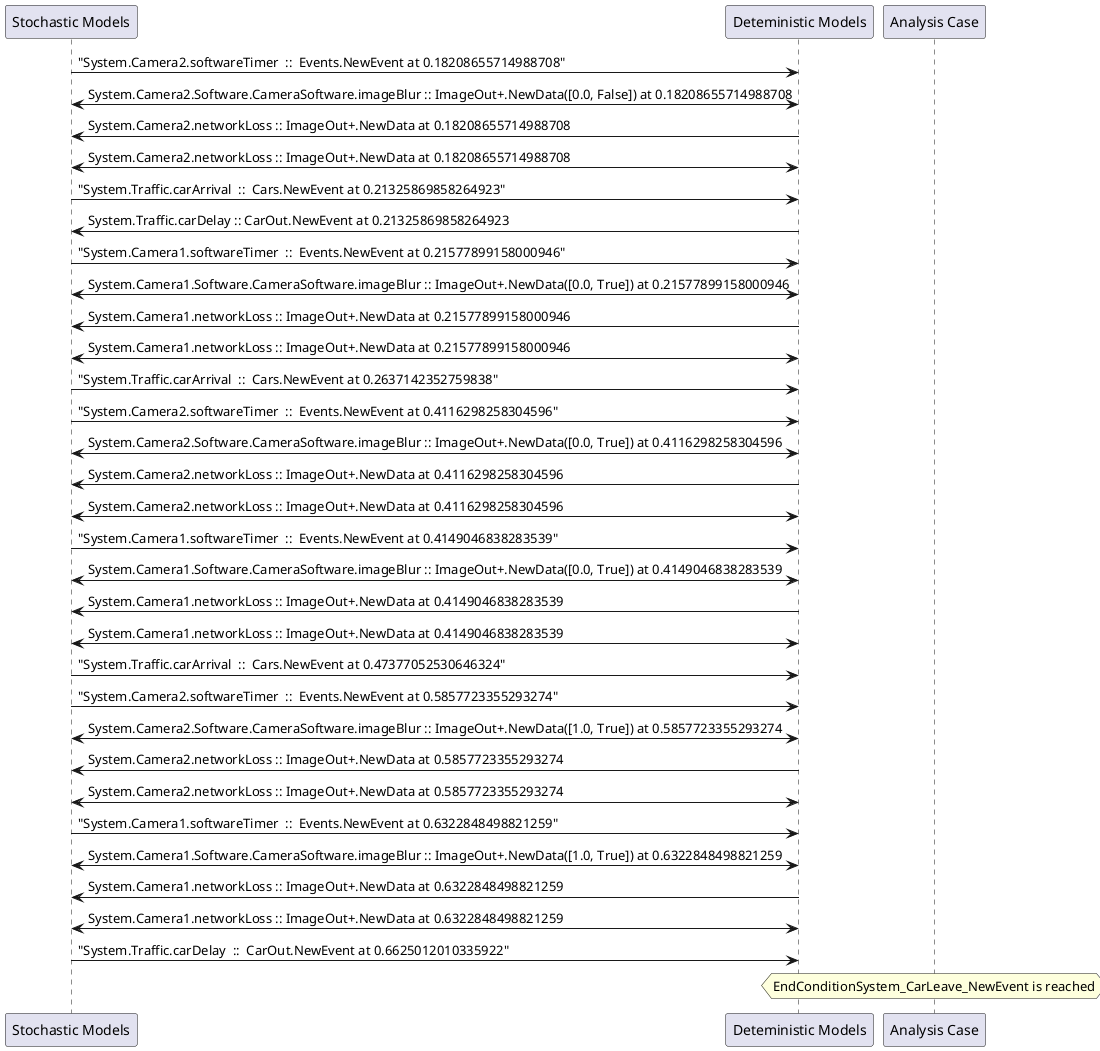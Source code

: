 
	@startuml
	participant "Stochastic Models" as stochmodel
	participant "Deteministic Models" as detmodel
	participant "Analysis Case" as analysis
	{17227_stop} stochmodel -> detmodel : "System.Camera2.softwareTimer  ::  Events.NewEvent at 0.18208655714988708"
detmodel <-> stochmodel : System.Camera2.Software.CameraSoftware.imageBlur :: ImageOut+.NewData([0.0, False]) at 0.18208655714988708
detmodel -> stochmodel : System.Camera2.networkLoss :: ImageOut+.NewData at 0.18208655714988708
detmodel <-> stochmodel : System.Camera2.networkLoss :: ImageOut+.NewData at 0.18208655714988708
{17243_stop} stochmodel -> detmodel : "System.Traffic.carArrival  ::  Cars.NewEvent at 0.21325869858264923"
{17249_start} detmodel -> stochmodel : System.Traffic.carDelay :: CarOut.NewEvent at 0.21325869858264923
{17212_stop} stochmodel -> detmodel : "System.Camera1.softwareTimer  ::  Events.NewEvent at 0.21577899158000946"
detmodel <-> stochmodel : System.Camera1.Software.CameraSoftware.imageBlur :: ImageOut+.NewData([0.0, True]) at 0.21577899158000946
detmodel -> stochmodel : System.Camera1.networkLoss :: ImageOut+.NewData at 0.21577899158000946
detmodel <-> stochmodel : System.Camera1.networkLoss :: ImageOut+.NewData at 0.21577899158000946
{17244_stop} stochmodel -> detmodel : "System.Traffic.carArrival  ::  Cars.NewEvent at 0.2637142352759838"
{17228_stop} stochmodel -> detmodel : "System.Camera2.softwareTimer  ::  Events.NewEvent at 0.4116298258304596"
detmodel <-> stochmodel : System.Camera2.Software.CameraSoftware.imageBlur :: ImageOut+.NewData([0.0, True]) at 0.4116298258304596
detmodel -> stochmodel : System.Camera2.networkLoss :: ImageOut+.NewData at 0.4116298258304596
detmodel <-> stochmodel : System.Camera2.networkLoss :: ImageOut+.NewData at 0.4116298258304596
{17213_stop} stochmodel -> detmodel : "System.Camera1.softwareTimer  ::  Events.NewEvent at 0.4149046838283539"
detmodel <-> stochmodel : System.Camera1.Software.CameraSoftware.imageBlur :: ImageOut+.NewData([0.0, True]) at 0.4149046838283539
detmodel -> stochmodel : System.Camera1.networkLoss :: ImageOut+.NewData at 0.4149046838283539
detmodel <-> stochmodel : System.Camera1.networkLoss :: ImageOut+.NewData at 0.4149046838283539
{17245_stop} stochmodel -> detmodel : "System.Traffic.carArrival  ::  Cars.NewEvent at 0.47377052530646324"
{17229_stop} stochmodel -> detmodel : "System.Camera2.softwareTimer  ::  Events.NewEvent at 0.5857723355293274"
detmodel <-> stochmodel : System.Camera2.Software.CameraSoftware.imageBlur :: ImageOut+.NewData([1.0, True]) at 0.5857723355293274
detmodel -> stochmodel : System.Camera2.networkLoss :: ImageOut+.NewData at 0.5857723355293274
detmodel <-> stochmodel : System.Camera2.networkLoss :: ImageOut+.NewData at 0.5857723355293274
{17214_stop} stochmodel -> detmodel : "System.Camera1.softwareTimer  ::  Events.NewEvent at 0.6322848498821259"
detmodel <-> stochmodel : System.Camera1.Software.CameraSoftware.imageBlur :: ImageOut+.NewData([1.0, True]) at 0.6322848498821259
detmodel -> stochmodel : System.Camera1.networkLoss :: ImageOut+.NewData at 0.6322848498821259
detmodel <-> stochmodel : System.Camera1.networkLoss :: ImageOut+.NewData at 0.6322848498821259
{17249_stop} stochmodel -> detmodel : "System.Traffic.carDelay  ::  CarOut.NewEvent at 0.6625012010335922"
{17249_start} <-> {17249_stop} : delay
hnote over analysis 
EndConditionSystem_CarLeave_NewEvent is reached
endnote
@enduml